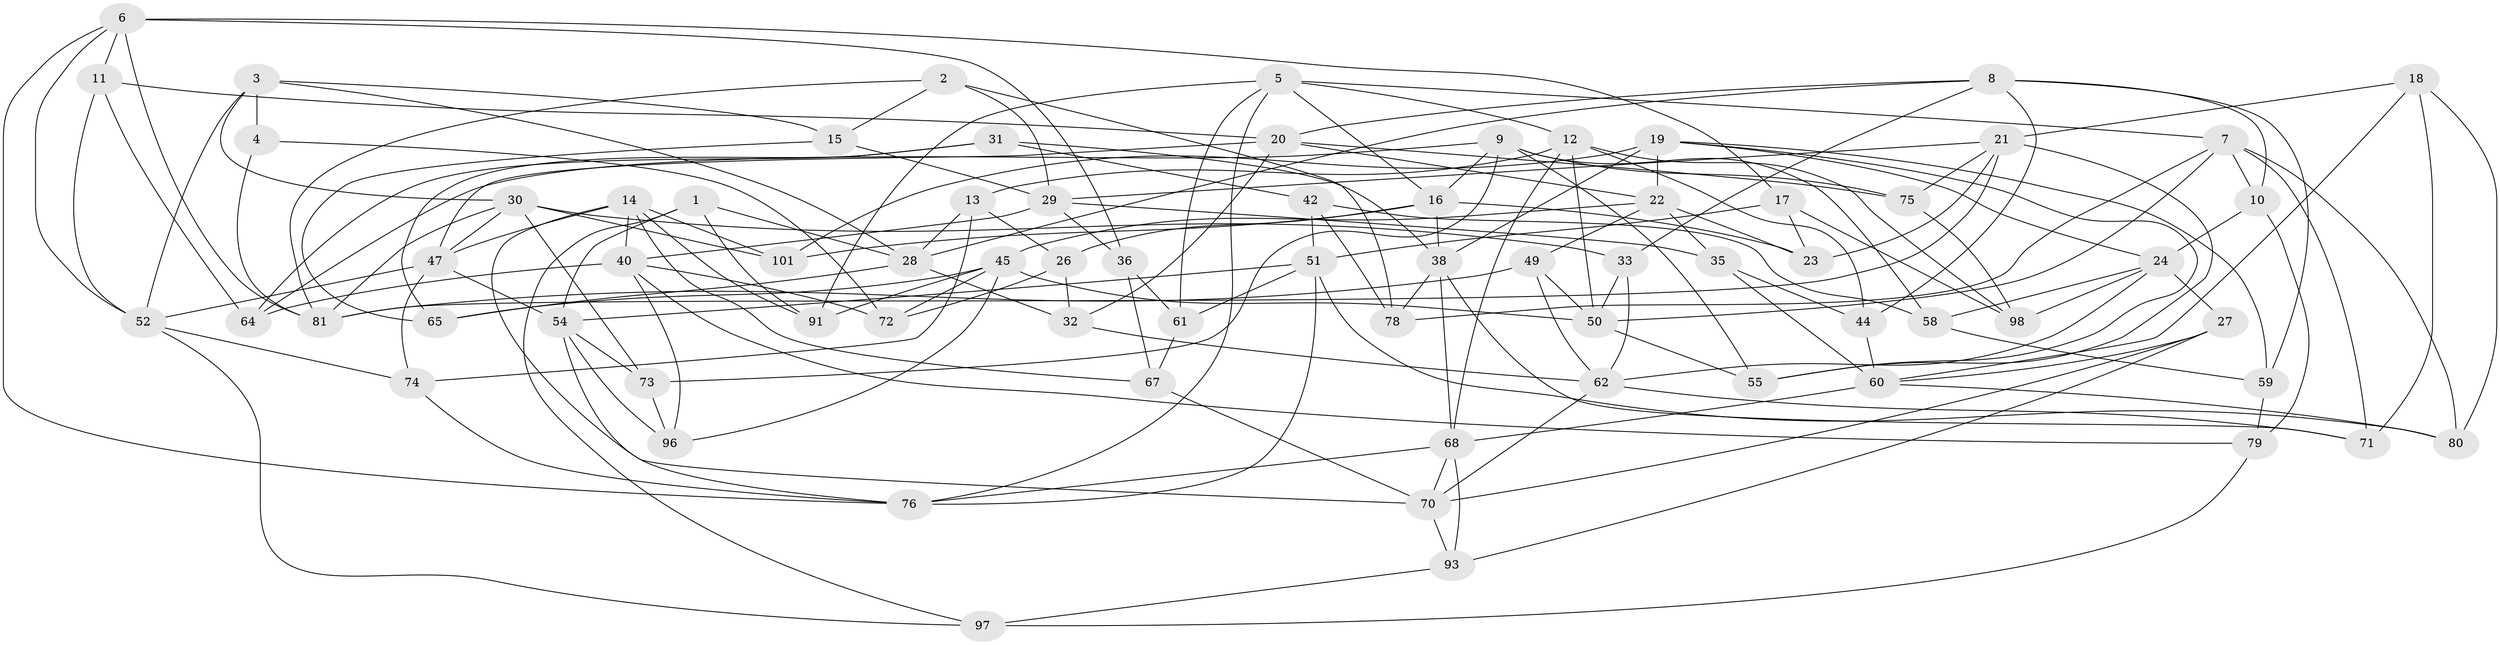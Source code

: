 // original degree distribution, {4: 1.0}
// Generated by graph-tools (version 1.1) at 2025/11/02/27/25 16:11:47]
// undirected, 72 vertices, 174 edges
graph export_dot {
graph [start="1"]
  node [color=gray90,style=filled];
  1;
  2;
  3 [super="+37"];
  4;
  5 [super="+25"];
  6 [super="+82"];
  7 [super="+95"];
  8 [super="+92"];
  9 [super="+41"];
  10;
  11;
  12 [super="+69"];
  13;
  14 [super="+46"];
  15;
  16 [super="+53"];
  17;
  18;
  19 [super="+48"];
  20 [super="+87"];
  21 [super="+66"];
  22 [super="+102"];
  23;
  24 [super="+39"];
  26;
  27;
  28 [super="+34"];
  29 [super="+77"];
  30 [super="+86"];
  31;
  32;
  33;
  35;
  36;
  38 [super="+56"];
  40 [super="+43"];
  42;
  44;
  45 [super="+83"];
  47 [super="+99"];
  49;
  50 [super="+57"];
  51 [super="+63"];
  52 [super="+90"];
  54 [super="+94"];
  55;
  58;
  59;
  60 [super="+84"];
  61;
  62 [super="+85"];
  64;
  65;
  67;
  68 [super="+100"];
  70 [super="+89"];
  71;
  72;
  73;
  74;
  75;
  76 [super="+103"];
  78;
  79;
  80;
  81 [super="+88"];
  91;
  93;
  96;
  97;
  98;
  101;
  1 -- 91;
  1 -- 28;
  1 -- 97;
  1 -- 54;
  2 -- 78;
  2 -- 15;
  2 -- 29;
  2 -- 81;
  3 -- 4 [weight=2];
  3 -- 15;
  3 -- 28;
  3 -- 30;
  3 -- 52;
  4 -- 72;
  4 -- 81;
  5 -- 7;
  5 -- 61;
  5 -- 91;
  5 -- 16;
  5 -- 76;
  5 -- 12;
  6 -- 36;
  6 -- 17;
  6 -- 11;
  6 -- 81;
  6 -- 76;
  6 -- 52;
  7 -- 10;
  7 -- 78;
  7 -- 80;
  7 -- 50;
  7 -- 71;
  8 -- 59;
  8 -- 10;
  8 -- 33;
  8 -- 44;
  8 -- 20;
  8 -- 28;
  9 -- 58;
  9 -- 16;
  9 -- 55;
  9 -- 64;
  9 -- 75;
  9 -- 73;
  10 -- 79;
  10 -- 24;
  11 -- 20;
  11 -- 64;
  11 -- 52;
  12 -- 13;
  12 -- 98;
  12 -- 50;
  12 -- 44;
  12 -- 68;
  13 -- 26;
  13 -- 74;
  13 -- 28;
  14 -- 67;
  14 -- 101;
  14 -- 40;
  14 -- 91;
  14 -- 47;
  14 -- 70;
  15 -- 65;
  15 -- 29;
  16 -- 26;
  16 -- 101;
  16 -- 23;
  16 -- 38;
  17 -- 23;
  17 -- 98;
  17 -- 51;
  18 -- 80;
  18 -- 71;
  18 -- 60;
  18 -- 21;
  19 -- 22;
  19 -- 101;
  19 -- 55;
  19 -- 59;
  19 -- 38;
  19 -- 24;
  20 -- 32;
  20 -- 75;
  20 -- 22;
  20 -- 47;
  21 -- 23;
  21 -- 55;
  21 -- 29;
  21 -- 81;
  21 -- 75;
  22 -- 49;
  22 -- 35;
  22 -- 45;
  22 -- 23;
  24 -- 27;
  24 -- 98;
  24 -- 58;
  24 -- 62;
  26 -- 32;
  26 -- 72;
  27 -- 60;
  27 -- 93;
  27 -- 70;
  28 -- 32;
  28 -- 65;
  29 -- 36;
  29 -- 35;
  29 -- 40;
  30 -- 73;
  30 -- 81;
  30 -- 33;
  30 -- 101;
  30 -- 47;
  31 -- 42;
  31 -- 65;
  31 -- 64;
  31 -- 38;
  32 -- 62;
  33 -- 50;
  33 -- 62;
  35 -- 44;
  35 -- 60;
  36 -- 61;
  36 -- 67;
  38 -- 71;
  38 -- 68;
  38 -- 78;
  40 -- 64;
  40 -- 72;
  40 -- 96;
  40 -- 79;
  42 -- 78;
  42 -- 51;
  42 -- 58;
  44 -- 60;
  45 -- 91;
  45 -- 72;
  45 -- 96;
  45 -- 65;
  45 -- 50;
  47 -- 54;
  47 -- 74;
  47 -- 52;
  49 -- 62;
  49 -- 81;
  49 -- 50;
  50 -- 55;
  51 -- 76;
  51 -- 61;
  51 -- 80;
  51 -- 54;
  52 -- 97;
  52 -- 74;
  54 -- 96;
  54 -- 73;
  54 -- 76;
  58 -- 59;
  59 -- 79;
  60 -- 80;
  60 -- 68;
  61 -- 67;
  62 -- 70;
  62 -- 71;
  67 -- 70;
  68 -- 93;
  68 -- 76;
  68 -- 70;
  70 -- 93;
  73 -- 96;
  74 -- 76;
  75 -- 98;
  79 -- 97;
  93 -- 97;
}
